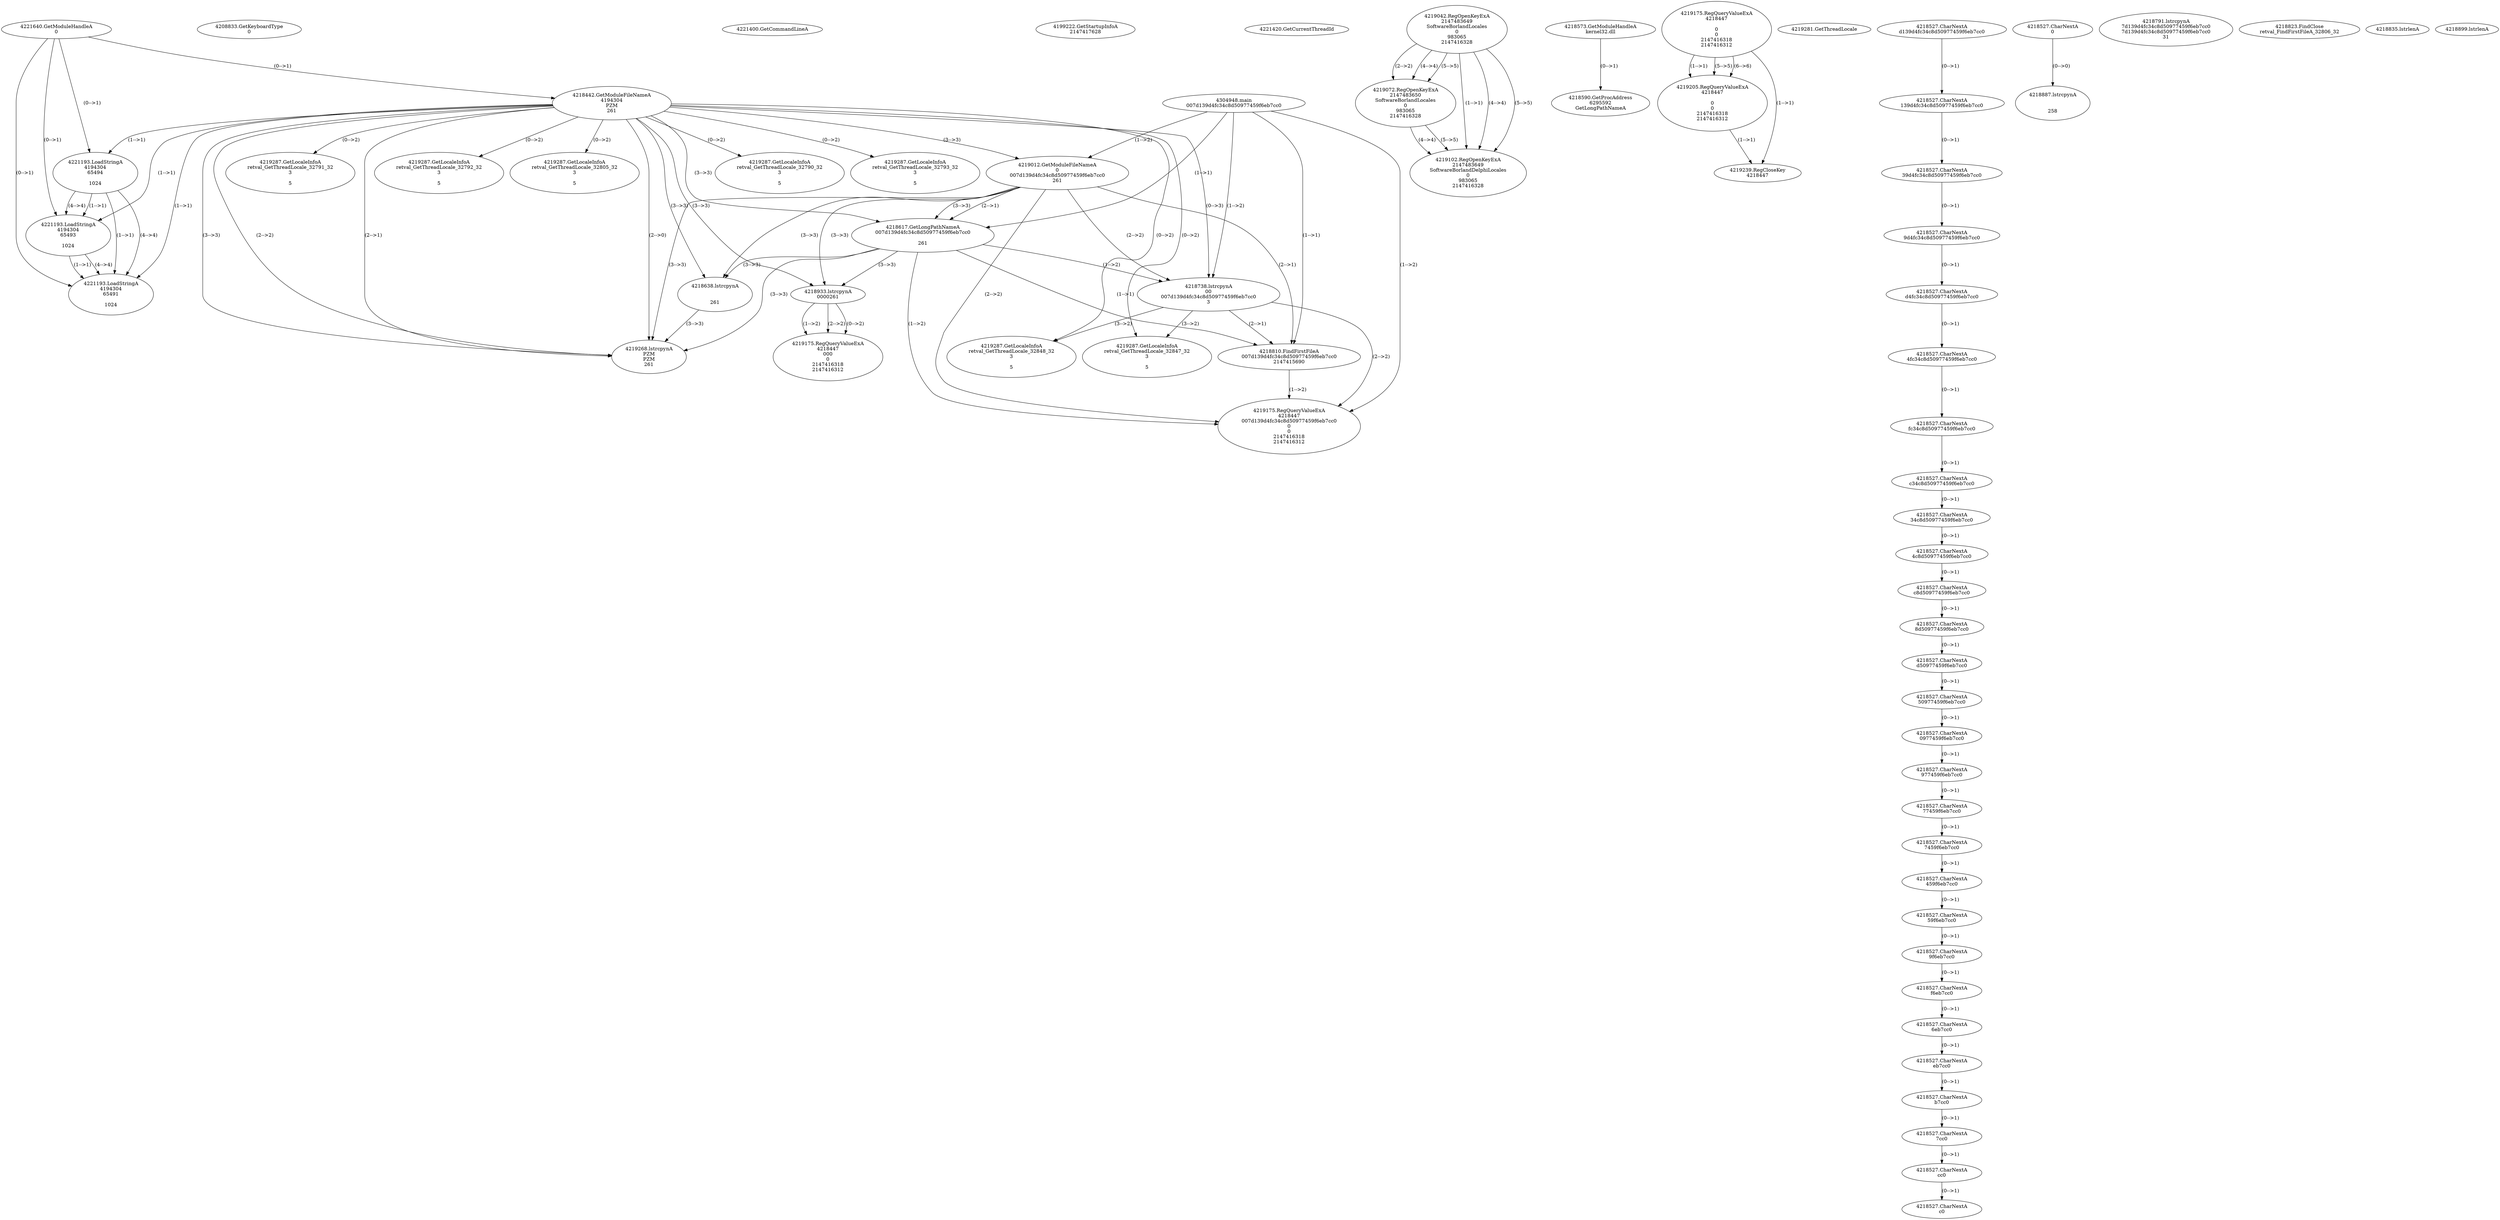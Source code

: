 // Global SCDG with merge call
digraph {
	0 [label="4304948.main
007d139d4fc34c8d50977459f6eb7cc0"]
	1 [label="4221640.GetModuleHandleA
0"]
	2 [label="4208833.GetKeyboardType
0"]
	3 [label="4221400.GetCommandLineA
"]
	4 [label="4199222.GetStartupInfoA
2147417628"]
	5 [label="4221420.GetCurrentThreadId
"]
	6 [label="4218442.GetModuleFileNameA
4194304
PZM
261"]
	1 -> 6 [label="(0-->1)"]
	7 [label="4219012.GetModuleFileNameA
0
007d139d4fc34c8d50977459f6eb7cc0
261"]
	0 -> 7 [label="(1-->2)"]
	6 -> 7 [label="(3-->3)"]
	8 [label="4219042.RegOpenKeyExA
2147483649
Software\Borland\Locales
0
983065
2147416328"]
	9 [label="4219072.RegOpenKeyExA
2147483650
Software\Borland\Locales
0
983065
2147416328"]
	8 -> 9 [label="(2-->2)"]
	8 -> 9 [label="(4-->4)"]
	8 -> 9 [label="(5-->5)"]
	10 [label="4218573.GetModuleHandleA
kernel32.dll"]
	11 [label="4218590.GetProcAddress
6295592
GetLongPathNameA"]
	10 -> 11 [label="(0-->1)"]
	12 [label="4218617.GetLongPathNameA
007d139d4fc34c8d50977459f6eb7cc0

261"]
	0 -> 12 [label="(1-->1)"]
	7 -> 12 [label="(2-->1)"]
	6 -> 12 [label="(3-->3)"]
	7 -> 12 [label="(3-->3)"]
	13 [label="4218638.lstrcpynA


261"]
	6 -> 13 [label="(3-->3)"]
	7 -> 13 [label="(3-->3)"]
	12 -> 13 [label="(3-->3)"]
	14 [label="4219175.RegQueryValueExA
4218447

0
0
2147416318
2147416312"]
	15 [label="4219205.RegQueryValueExA
4218447

0
0
2147416318
2147416312"]
	14 -> 15 [label="(1-->1)"]
	14 -> 15 [label="(5-->5)"]
	14 -> 15 [label="(6-->6)"]
	16 [label="4219239.RegCloseKey
4218447"]
	14 -> 16 [label="(1-->1)"]
	15 -> 16 [label="(1-->1)"]
	17 [label="4219268.lstrcpynA
PZM
PZM
261"]
	6 -> 17 [label="(2-->1)"]
	6 -> 17 [label="(2-->2)"]
	6 -> 17 [label="(3-->3)"]
	7 -> 17 [label="(3-->3)"]
	12 -> 17 [label="(3-->3)"]
	13 -> 17 [label="(3-->3)"]
	6 -> 17 [label="(2-->0)"]
	18 [label="4219281.GetThreadLocale
"]
	19 [label="4219287.GetLocaleInfoA
retval_GetThreadLocale_32791_32
3

5"]
	6 -> 19 [label="(0-->2)"]
	20 [label="4221193.LoadStringA
4194304
65494

1024"]
	1 -> 20 [label="(0-->1)"]
	6 -> 20 [label="(1-->1)"]
	21 [label="4221193.LoadStringA
4194304
65493

1024"]
	1 -> 21 [label="(0-->1)"]
	6 -> 21 [label="(1-->1)"]
	20 -> 21 [label="(1-->1)"]
	20 -> 21 [label="(4-->4)"]
	22 [label="4221193.LoadStringA
4194304
65491

1024"]
	1 -> 22 [label="(0-->1)"]
	6 -> 22 [label="(1-->1)"]
	20 -> 22 [label="(1-->1)"]
	21 -> 22 [label="(1-->1)"]
	20 -> 22 [label="(4-->4)"]
	21 -> 22 [label="(4-->4)"]
	23 [label="4219287.GetLocaleInfoA
retval_GetThreadLocale_32792_32
3

5"]
	6 -> 23 [label="(0-->2)"]
	24 [label="4219287.GetLocaleInfoA
retval_GetThreadLocale_32805_32
3

5"]
	6 -> 24 [label="(0-->2)"]
	25 [label="4219102.RegOpenKeyExA
2147483649
Software\Borland\Delphi\Locales
0
983065
2147416328"]
	8 -> 25 [label="(1-->1)"]
	8 -> 25 [label="(4-->4)"]
	9 -> 25 [label="(4-->4)"]
	8 -> 25 [label="(5-->5)"]
	9 -> 25 [label="(5-->5)"]
	26 [label="4218738.lstrcpynA
00
007d139d4fc34c8d50977459f6eb7cc0
3"]
	0 -> 26 [label="(1-->2)"]
	7 -> 26 [label="(2-->2)"]
	12 -> 26 [label="(1-->2)"]
	6 -> 26 [label="(0-->3)"]
	27 [label="4218527.CharNextA
d139d4fc34c8d50977459f6eb7cc0"]
	28 [label="4218527.CharNextA
139d4fc34c8d50977459f6eb7cc0"]
	27 -> 28 [label="(0-->1)"]
	29 [label="4218527.CharNextA
39d4fc34c8d50977459f6eb7cc0"]
	28 -> 29 [label="(0-->1)"]
	30 [label="4218527.CharNextA
9d4fc34c8d50977459f6eb7cc0"]
	29 -> 30 [label="(0-->1)"]
	31 [label="4218527.CharNextA
d4fc34c8d50977459f6eb7cc0"]
	30 -> 31 [label="(0-->1)"]
	32 [label="4218527.CharNextA
4fc34c8d50977459f6eb7cc0"]
	31 -> 32 [label="(0-->1)"]
	33 [label="4218527.CharNextA
fc34c8d50977459f6eb7cc0"]
	32 -> 33 [label="(0-->1)"]
	34 [label="4218527.CharNextA
c34c8d50977459f6eb7cc0"]
	33 -> 34 [label="(0-->1)"]
	35 [label="4218527.CharNextA
34c8d50977459f6eb7cc0"]
	34 -> 35 [label="(0-->1)"]
	36 [label="4218527.CharNextA
4c8d50977459f6eb7cc0"]
	35 -> 36 [label="(0-->1)"]
	37 [label="4218527.CharNextA
c8d50977459f6eb7cc0"]
	36 -> 37 [label="(0-->1)"]
	38 [label="4218527.CharNextA
8d50977459f6eb7cc0"]
	37 -> 38 [label="(0-->1)"]
	39 [label="4218527.CharNextA
d50977459f6eb7cc0"]
	38 -> 39 [label="(0-->1)"]
	40 [label="4218527.CharNextA
50977459f6eb7cc0"]
	39 -> 40 [label="(0-->1)"]
	41 [label="4218527.CharNextA
0977459f6eb7cc0"]
	40 -> 41 [label="(0-->1)"]
	42 [label="4218527.CharNextA
977459f6eb7cc0"]
	41 -> 42 [label="(0-->1)"]
	43 [label="4218527.CharNextA
77459f6eb7cc0"]
	42 -> 43 [label="(0-->1)"]
	44 [label="4218527.CharNextA
7459f6eb7cc0"]
	43 -> 44 [label="(0-->1)"]
	45 [label="4218527.CharNextA
459f6eb7cc0"]
	44 -> 45 [label="(0-->1)"]
	46 [label="4218527.CharNextA
59f6eb7cc0"]
	45 -> 46 [label="(0-->1)"]
	47 [label="4218527.CharNextA
9f6eb7cc0"]
	46 -> 47 [label="(0-->1)"]
	48 [label="4218527.CharNextA
f6eb7cc0"]
	47 -> 48 [label="(0-->1)"]
	49 [label="4218527.CharNextA
6eb7cc0"]
	48 -> 49 [label="(0-->1)"]
	50 [label="4218527.CharNextA
eb7cc0"]
	49 -> 50 [label="(0-->1)"]
	51 [label="4218527.CharNextA
b7cc0"]
	50 -> 51 [label="(0-->1)"]
	52 [label="4218527.CharNextA
7cc0"]
	51 -> 52 [label="(0-->1)"]
	53 [label="4218527.CharNextA
cc0"]
	52 -> 53 [label="(0-->1)"]
	54 [label="4218527.CharNextA
c0"]
	53 -> 54 [label="(0-->1)"]
	55 [label="4218527.CharNextA
0"]
	56 [label="4218791.lstrcpynA
7d139d4fc34c8d50977459f6eb7cc0
7d139d4fc34c8d50977459f6eb7cc0
31"]
	57 [label="4218810.FindFirstFileA
007d139d4fc34c8d50977459f6eb7cc0
2147415690"]
	0 -> 57 [label="(1-->1)"]
	7 -> 57 [label="(2-->1)"]
	12 -> 57 [label="(1-->1)"]
	26 -> 57 [label="(2-->1)"]
	58 [label="4219175.RegQueryValueExA
4218447
007d139d4fc34c8d50977459f6eb7cc0
0
0
2147416318
2147416312"]
	0 -> 58 [label="(1-->2)"]
	7 -> 58 [label="(2-->2)"]
	12 -> 58 [label="(1-->2)"]
	26 -> 58 [label="(2-->2)"]
	57 -> 58 [label="(1-->2)"]
	59 [label="4219287.GetLocaleInfoA
retval_GetThreadLocale_32847_32
3

5"]
	6 -> 59 [label="(0-->2)"]
	26 -> 59 [label="(3-->2)"]
	60 [label="4218823.FindClose
retval_FindFirstFileA_32806_32"]
	61 [label="4218835.lstrlenA
"]
	62 [label="4218887.lstrcpynA


258"]
	55 -> 62 [label="(0-->0)"]
	63 [label="4218899.lstrlenA
"]
	64 [label="4218933.lstrcpynA
00\
00\
261"]
	6 -> 64 [label="(3-->3)"]
	7 -> 64 [label="(3-->3)"]
	12 -> 64 [label="(3-->3)"]
	65 [label="4219175.RegQueryValueExA
4218447
00\
0
0
2147416318
2147416312"]
	64 -> 65 [label="(1-->2)"]
	64 -> 65 [label="(2-->2)"]
	64 -> 65 [label="(0-->2)"]
	66 [label="4219287.GetLocaleInfoA
retval_GetThreadLocale_32848_32
3

5"]
	6 -> 66 [label="(0-->2)"]
	26 -> 66 [label="(3-->2)"]
	67 [label="4219287.GetLocaleInfoA
retval_GetThreadLocale_32790_32
3

5"]
	6 -> 67 [label="(0-->2)"]
	68 [label="4219287.GetLocaleInfoA
retval_GetThreadLocale_32793_32
3

5"]
	6 -> 68 [label="(0-->2)"]
}

